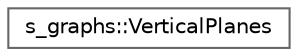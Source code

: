 digraph "Graphical Class Hierarchy"
{
 // LATEX_PDF_SIZE
  bgcolor="transparent";
  edge [fontname=Helvetica,fontsize=10,labelfontname=Helvetica,labelfontsize=10];
  node [fontname=Helvetica,fontsize=10,shape=box,height=0.2,width=0.4];
  rankdir="LR";
  Node0 [label="s_graphs::VerticalPlanes",height=0.2,width=0.4,color="grey40", fillcolor="white", style="filled",URL="$structs__graphs_1_1VerticalPlanes.html",tooltip=" "];
}
